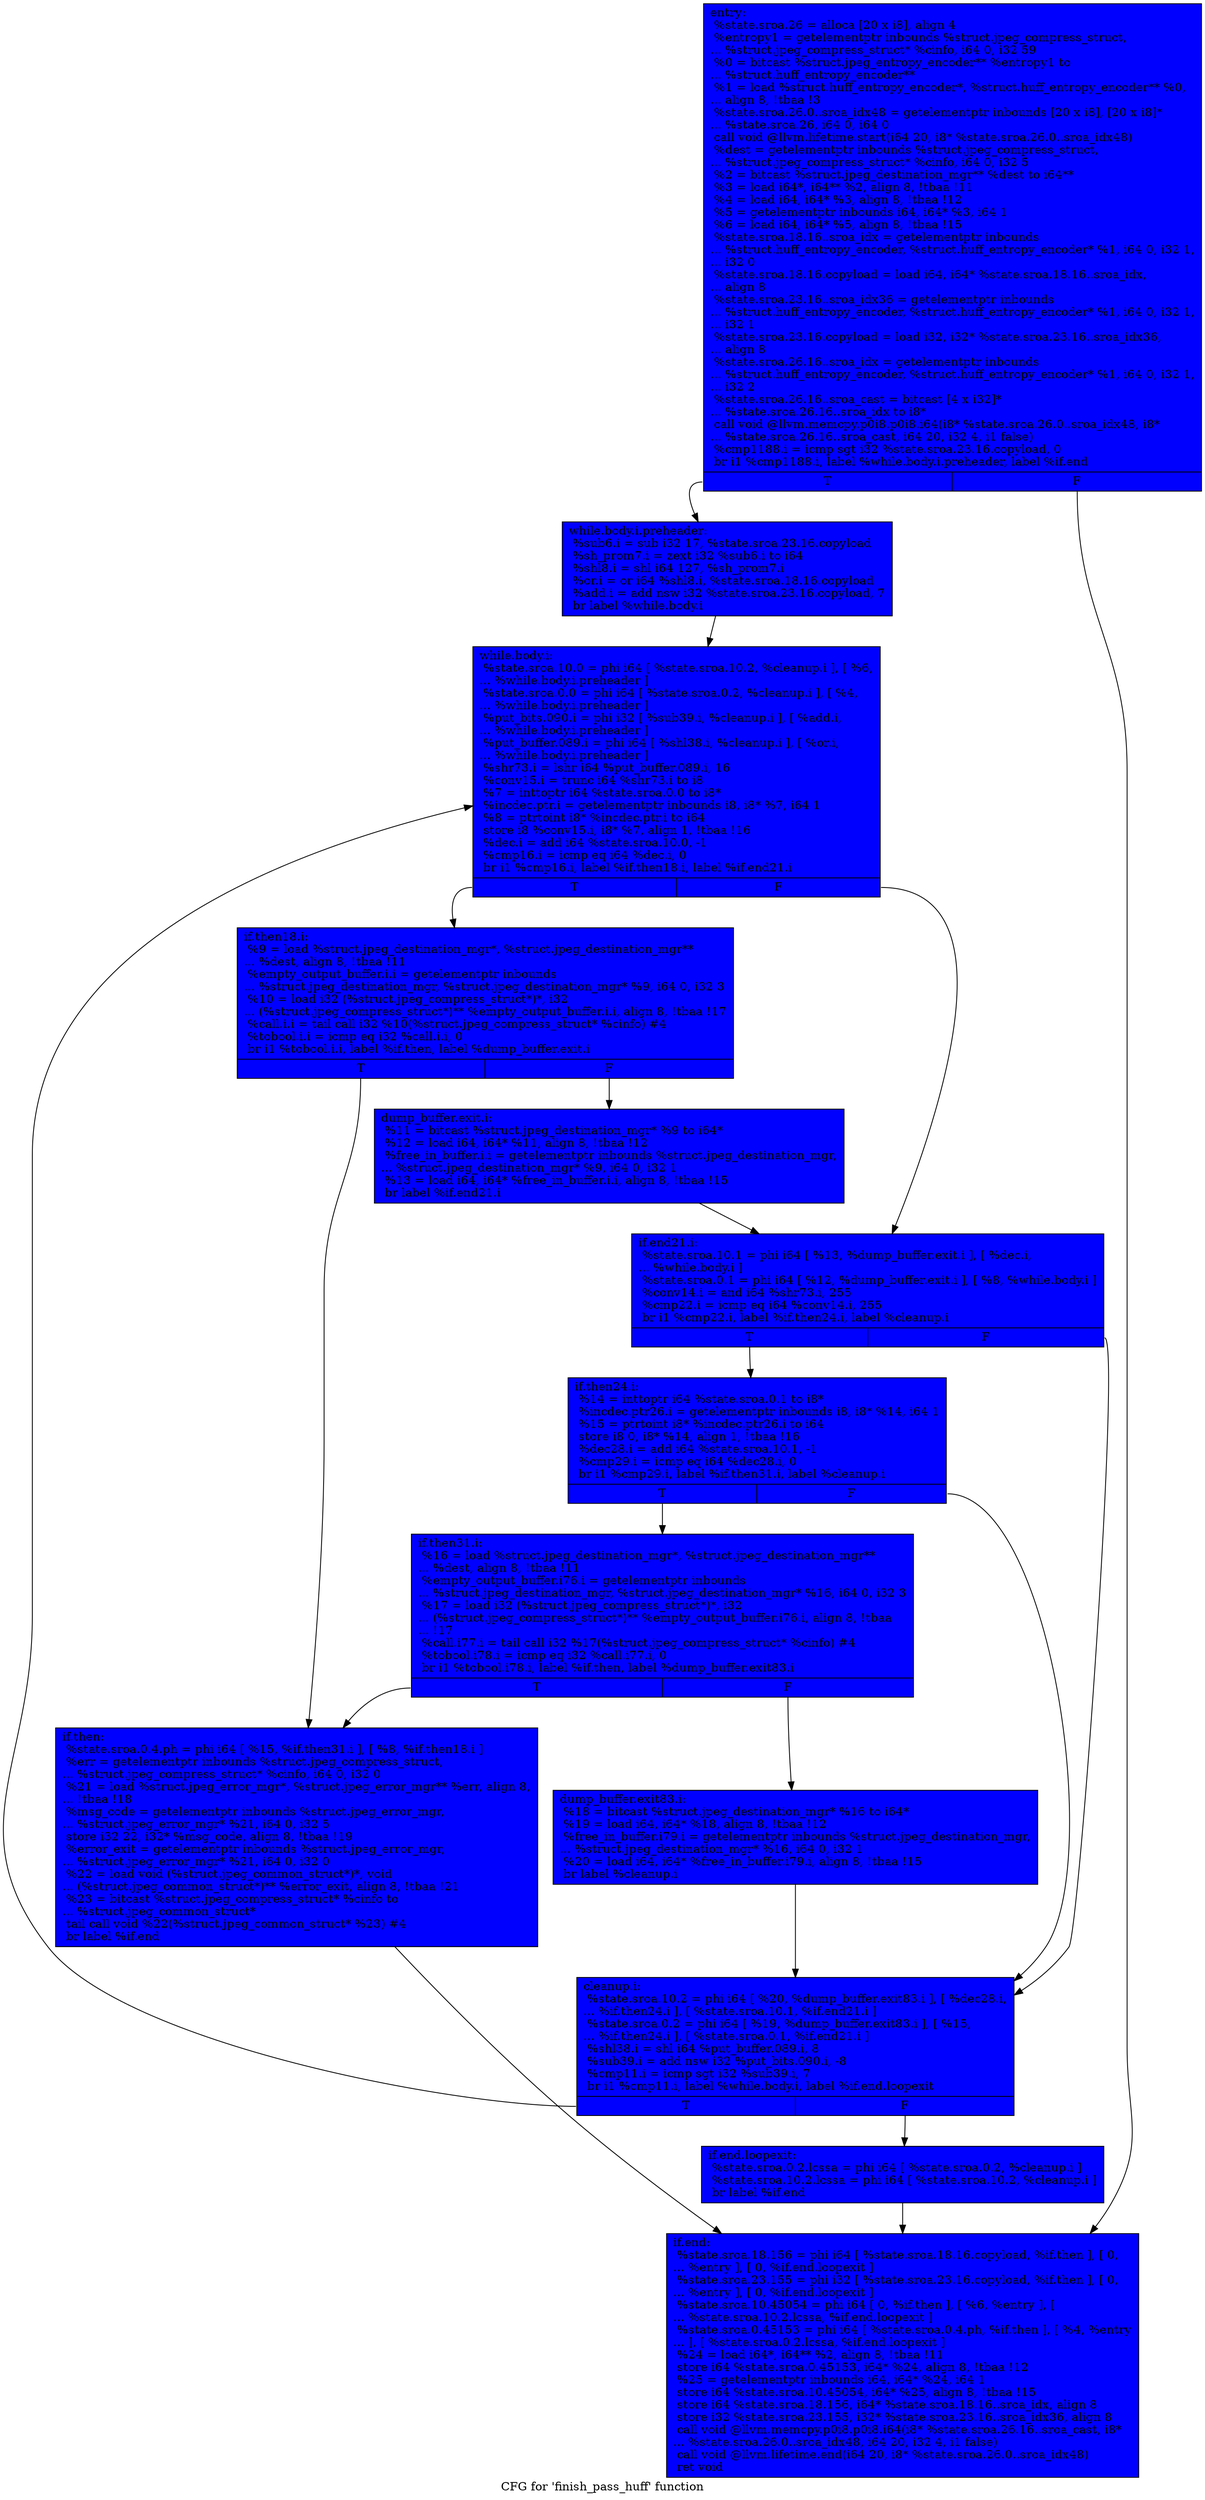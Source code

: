 digraph "CFG for 'finish_pass_huff' function" {
	label="CFG for 'finish_pass_huff' function";

	Node0x6426270 [shape=record, style = filled, fillcolor = blue, label="{entry:\l  %state.sroa.26 = alloca [20 x i8], align 4\l  %entropy1 = getelementptr inbounds %struct.jpeg_compress_struct,\l... %struct.jpeg_compress_struct* %cinfo, i64 0, i32 59\l  %0 = bitcast %struct.jpeg_entropy_encoder** %entropy1 to\l... %struct.huff_entropy_encoder**\l  %1 = load %struct.huff_entropy_encoder*, %struct.huff_entropy_encoder** %0,\l... align 8, !tbaa !3\l  %state.sroa.26.0..sroa_idx48 = getelementptr inbounds [20 x i8], [20 x i8]*\l... %state.sroa.26, i64 0, i64 0\l  call void @llvm.lifetime.start(i64 20, i8* %state.sroa.26.0..sroa_idx48)\l  %dest = getelementptr inbounds %struct.jpeg_compress_struct,\l... %struct.jpeg_compress_struct* %cinfo, i64 0, i32 5\l  %2 = bitcast %struct.jpeg_destination_mgr** %dest to i64**\l  %3 = load i64*, i64** %2, align 8, !tbaa !11\l  %4 = load i64, i64* %3, align 8, !tbaa !12\l  %5 = getelementptr inbounds i64, i64* %3, i64 1\l  %6 = load i64, i64* %5, align 8, !tbaa !15\l  %state.sroa.18.16..sroa_idx = getelementptr inbounds\l... %struct.huff_entropy_encoder, %struct.huff_entropy_encoder* %1, i64 0, i32 1,\l... i32 0\l  %state.sroa.18.16.copyload = load i64, i64* %state.sroa.18.16..sroa_idx,\l... align 8\l  %state.sroa.23.16..sroa_idx36 = getelementptr inbounds\l... %struct.huff_entropy_encoder, %struct.huff_entropy_encoder* %1, i64 0, i32 1,\l... i32 1\l  %state.sroa.23.16.copyload = load i32, i32* %state.sroa.23.16..sroa_idx36,\l... align 8\l  %state.sroa.26.16..sroa_idx = getelementptr inbounds\l... %struct.huff_entropy_encoder, %struct.huff_entropy_encoder* %1, i64 0, i32 1,\l... i32 2\l  %state.sroa.26.16..sroa_cast = bitcast [4 x i32]*\l... %state.sroa.26.16..sroa_idx to i8*\l  call void @llvm.memcpy.p0i8.p0i8.i64(i8* %state.sroa.26.0..sroa_idx48, i8*\l... %state.sroa.26.16..sroa_cast, i64 20, i32 4, i1 false)\l  %cmp1188.i = icmp sgt i32 %state.sroa.23.16.copyload, 0\l  br i1 %cmp1188.i, label %while.body.i.preheader, label %if.end\l|{<s0>T|<s1>F}}"];
	Node0x6426270:s0 -> Node0x6426190;
	Node0x6426270:s1 -> Node0x6461d80;
	Node0x6426190 [shape=record, style = filled, fillcolor = blue, label="{while.body.i.preheader:                           \l  %sub6.i = sub i32 17, %state.sroa.23.16.copyload\l  %sh_prom7.i = zext i32 %sub6.i to i64\l  %shl8.i = shl i64 127, %sh_prom7.i\l  %or.i = or i64 %shl8.i, %state.sroa.18.16.copyload\l  %add.i = add nsw i32 %state.sroa.23.16.copyload, 7\l  br label %while.body.i\l}"];
	Node0x6426190 -> Node0x6462150;
	Node0x6462150 [shape=record, style = filled, fillcolor = blue, label="{while.body.i:                                     \l  %state.sroa.10.0 = phi i64 [ %state.sroa.10.2, %cleanup.i ], [ %6,\l... %while.body.i.preheader ]\l  %state.sroa.0.0 = phi i64 [ %state.sroa.0.2, %cleanup.i ], [ %4,\l... %while.body.i.preheader ]\l  %put_bits.090.i = phi i32 [ %sub39.i, %cleanup.i ], [ %add.i,\l... %while.body.i.preheader ]\l  %put_buffer.089.i = phi i64 [ %shl38.i, %cleanup.i ], [ %or.i,\l... %while.body.i.preheader ]\l  %shr73.i = lshr i64 %put_buffer.089.i, 16\l  %conv15.i = trunc i64 %shr73.i to i8\l  %7 = inttoptr i64 %state.sroa.0.0 to i8*\l  %incdec.ptr.i = getelementptr inbounds i8, i8* %7, i64 1\l  %8 = ptrtoint i8* %incdec.ptr.i to i64\l  store i8 %conv15.i, i8* %7, align 1, !tbaa !16\l  %dec.i = add i64 %state.sroa.10.0, -1\l  %cmp16.i = icmp eq i64 %dec.i, 0\l  br i1 %cmp16.i, label %if.then18.i, label %if.end21.i\l|{<s0>T|<s1>F}}"];
	Node0x6462150:s0 -> Node0x64432f0;
	Node0x6462150:s1 -> Node0x6463090;
	Node0x64432f0 [shape=record, style = filled, fillcolor = blue, label="{if.then18.i:                                      \l  %9 = load %struct.jpeg_destination_mgr*, %struct.jpeg_destination_mgr**\l... %dest, align 8, !tbaa !11\l  %empty_output_buffer.i.i = getelementptr inbounds\l... %struct.jpeg_destination_mgr, %struct.jpeg_destination_mgr* %9, i64 0, i32 3\l  %10 = load i32 (%struct.jpeg_compress_struct*)*, i32\l... (%struct.jpeg_compress_struct*)** %empty_output_buffer.i.i, align 8, !tbaa !17\l  %call.i.i = tail call i32 %10(%struct.jpeg_compress_struct* %cinfo) #4\l  %tobool.i.i = icmp eq i32 %call.i.i, 0\l  br i1 %tobool.i.i, label %if.then, label %dump_buffer.exit.i\l|{<s0>T|<s1>F}}"];
	Node0x64432f0:s0 -> Node0x6463530;
	Node0x64432f0:s1 -> Node0x6463610;
	Node0x6463610 [shape=record, style = filled, fillcolor = blue, label="{dump_buffer.exit.i:                               \l  %11 = bitcast %struct.jpeg_destination_mgr* %9 to i64*\l  %12 = load i64, i64* %11, align 8, !tbaa !12\l  %free_in_buffer.i.i = getelementptr inbounds %struct.jpeg_destination_mgr,\l... %struct.jpeg_destination_mgr* %9, i64 0, i32 1\l  %13 = load i64, i64* %free_in_buffer.i.i, align 8, !tbaa !15\l  br label %if.end21.i\l}"];
	Node0x6463610 -> Node0x6463090;
	Node0x6463090 [shape=record, style = filled, fillcolor = blue, label="{if.end21.i:                                       \l  %state.sroa.10.1 = phi i64 [ %13, %dump_buffer.exit.i ], [ %dec.i,\l... %while.body.i ]\l  %state.sroa.0.1 = phi i64 [ %12, %dump_buffer.exit.i ], [ %8, %while.body.i ]\l  %conv14.i = and i64 %shr73.i, 255\l  %cmp22.i = icmp eq i64 %conv14.i, 255\l  br i1 %cmp22.i, label %if.then24.i, label %cleanup.i\l|{<s0>T|<s1>F}}"];
	Node0x6463090:s0 -> Node0x64647e0;
	Node0x6463090:s1 -> Node0x64622a0;
	Node0x64647e0 [shape=record, style = filled, fillcolor = blue, label="{if.then24.i:                                      \l  %14 = inttoptr i64 %state.sroa.0.1 to i8*\l  %incdec.ptr26.i = getelementptr inbounds i8, i8* %14, i64 1\l  %15 = ptrtoint i8* %incdec.ptr26.i to i64\l  store i8 0, i8* %14, align 1, !tbaa !16\l  %dec28.i = add i64 %state.sroa.10.1, -1\l  %cmp29.i = icmp eq i64 %dec28.i, 0\l  br i1 %cmp29.i, label %if.then31.i, label %cleanup.i\l|{<s0>T|<s1>F}}"];
	Node0x64647e0:s0 -> Node0x6464c30;
	Node0x64647e0:s1 -> Node0x64622a0;
	Node0x6464c30 [shape=record, style = filled, fillcolor = blue, label="{if.then31.i:                                      \l  %16 = load %struct.jpeg_destination_mgr*, %struct.jpeg_destination_mgr**\l... %dest, align 8, !tbaa !11\l  %empty_output_buffer.i76.i = getelementptr inbounds\l... %struct.jpeg_destination_mgr, %struct.jpeg_destination_mgr* %16, i64 0, i32 3\l  %17 = load i32 (%struct.jpeg_compress_struct*)*, i32\l... (%struct.jpeg_compress_struct*)** %empty_output_buffer.i76.i, align 8, !tbaa\l... !17\l  %call.i77.i = tail call i32 %17(%struct.jpeg_compress_struct* %cinfo) #4\l  %tobool.i78.i = icmp eq i32 %call.i77.i, 0\l  br i1 %tobool.i78.i, label %if.then, label %dump_buffer.exit83.i\l|{<s0>T|<s1>F}}"];
	Node0x6464c30:s0 -> Node0x6463530;
	Node0x6464c30:s1 -> Node0x6462a20;
	Node0x6462a20 [shape=record, style = filled, fillcolor = blue, label="{dump_buffer.exit83.i:                             \l  %18 = bitcast %struct.jpeg_destination_mgr* %16 to i64*\l  %19 = load i64, i64* %18, align 8, !tbaa !12\l  %free_in_buffer.i79.i = getelementptr inbounds %struct.jpeg_destination_mgr,\l... %struct.jpeg_destination_mgr* %16, i64 0, i32 1\l  %20 = load i64, i64* %free_in_buffer.i79.i, align 8, !tbaa !15\l  br label %cleanup.i\l}"];
	Node0x6462a20 -> Node0x64622a0;
	Node0x64622a0 [shape=record, style = filled, fillcolor = blue, label="{cleanup.i:                                        \l  %state.sroa.10.2 = phi i64 [ %20, %dump_buffer.exit83.i ], [ %dec28.i,\l... %if.then24.i ], [ %state.sroa.10.1, %if.end21.i ]\l  %state.sroa.0.2 = phi i64 [ %19, %dump_buffer.exit83.i ], [ %15,\l... %if.then24.i ], [ %state.sroa.0.1, %if.end21.i ]\l  %shl38.i = shl i64 %put_buffer.089.i, 8\l  %sub39.i = add nsw i32 %put_bits.090.i, -8\l  %cmp11.i = icmp sgt i32 %sub39.i, 7\l  br i1 %cmp11.i, label %while.body.i, label %if.end.loopexit\l|{<s0>T|<s1>F}}"];
	Node0x64622a0:s0 -> Node0x6462150;
	Node0x64622a0:s1 -> Node0x6465ab0;
	Node0x6463530 [shape=record, style = filled, fillcolor = blue, label="{if.then:                                          \l  %state.sroa.0.4.ph = phi i64 [ %15, %if.then31.i ], [ %8, %if.then18.i ]\l  %err = getelementptr inbounds %struct.jpeg_compress_struct,\l... %struct.jpeg_compress_struct* %cinfo, i64 0, i32 0\l  %21 = load %struct.jpeg_error_mgr*, %struct.jpeg_error_mgr** %err, align 8,\l... !tbaa !18\l  %msg_code = getelementptr inbounds %struct.jpeg_error_mgr,\l... %struct.jpeg_error_mgr* %21, i64 0, i32 5\l  store i32 22, i32* %msg_code, align 8, !tbaa !19\l  %error_exit = getelementptr inbounds %struct.jpeg_error_mgr,\l... %struct.jpeg_error_mgr* %21, i64 0, i32 0\l  %22 = load void (%struct.jpeg_common_struct*)*, void\l... (%struct.jpeg_common_struct*)** %error_exit, align 8, !tbaa !21\l  %23 = bitcast %struct.jpeg_compress_struct* %cinfo to\l... %struct.jpeg_common_struct*\l  tail call void %22(%struct.jpeg_common_struct* %23) #4\l  br label %if.end\l}"];
	Node0x6463530 -> Node0x6461d80;
	Node0x6465ab0 [shape=record, style = filled, fillcolor = blue, label="{if.end.loopexit:                                  \l  %state.sroa.0.2.lcssa = phi i64 [ %state.sroa.0.2, %cleanup.i ]\l  %state.sroa.10.2.lcssa = phi i64 [ %state.sroa.10.2, %cleanup.i ]\l  br label %if.end\l}"];
	Node0x6465ab0 -> Node0x6461d80;
	Node0x6461d80 [shape=record, style = filled, fillcolor = blue, label="{if.end:                                           \l  %state.sroa.18.156 = phi i64 [ %state.sroa.18.16.copyload, %if.then ], [ 0,\l... %entry ], [ 0, %if.end.loopexit ]\l  %state.sroa.23.155 = phi i32 [ %state.sroa.23.16.copyload, %if.then ], [ 0,\l... %entry ], [ 0, %if.end.loopexit ]\l  %state.sroa.10.45054 = phi i64 [ 0, %if.then ], [ %6, %entry ], [\l... %state.sroa.10.2.lcssa, %if.end.loopexit ]\l  %state.sroa.0.45153 = phi i64 [ %state.sroa.0.4.ph, %if.then ], [ %4, %entry\l... ], [ %state.sroa.0.2.lcssa, %if.end.loopexit ]\l  %24 = load i64*, i64** %2, align 8, !tbaa !11\l  store i64 %state.sroa.0.45153, i64* %24, align 8, !tbaa !12\l  %25 = getelementptr inbounds i64, i64* %24, i64 1\l  store i64 %state.sroa.10.45054, i64* %25, align 8, !tbaa !15\l  store i64 %state.sroa.18.156, i64* %state.sroa.18.16..sroa_idx, align 8\l  store i32 %state.sroa.23.155, i32* %state.sroa.23.16..sroa_idx36, align 8\l  call void @llvm.memcpy.p0i8.p0i8.i64(i8* %state.sroa.26.16..sroa_cast, i8*\l... %state.sroa.26.0..sroa_idx48, i64 20, i32 4, i1 false)\l  call void @llvm.lifetime.end(i64 20, i8* %state.sroa.26.0..sroa_idx48)\l  ret void\l}"];
}
